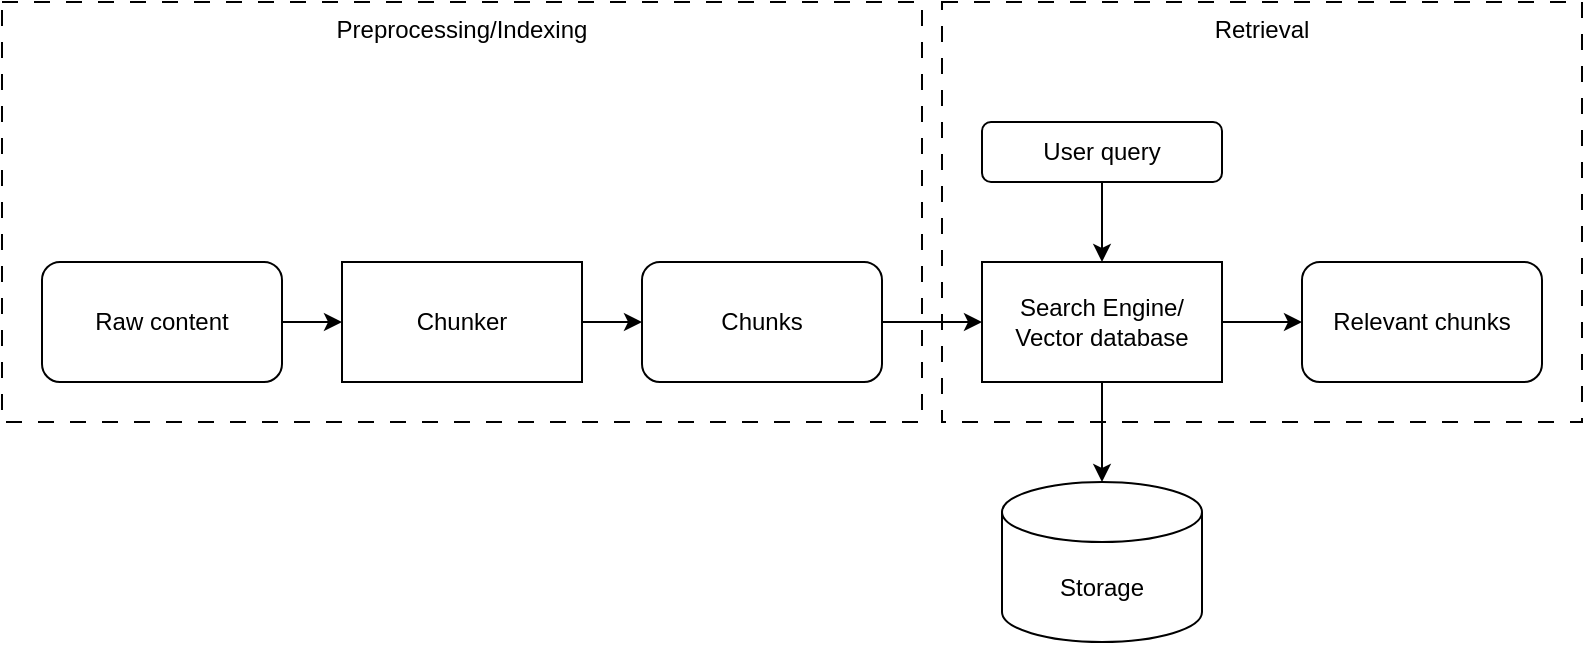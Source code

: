 <mxfile version="26.0.11">
  <diagram name="Page-1" id="PJKbBEheC6ICWmZkn5pH">
    <mxGraphModel dx="2946" dy="1141" grid="1" gridSize="10" guides="1" tooltips="1" connect="1" arrows="1" fold="1" page="1" pageScale="1" pageWidth="850" pageHeight="1100" math="0" shadow="0">
      <root>
        <mxCell id="0" />
        <mxCell id="1" parent="0" />
        <mxCell id="meZ9FdcIyODocP2k3aQp-1" value="Preprocessing/Indexing" style="rounded=0;whiteSpace=wrap;html=1;fillColor=none;dashed=1;dashPattern=8 8;verticalAlign=top;" vertex="1" parent="1">
          <mxGeometry x="20" y="170" width="460" height="210" as="geometry" />
        </mxCell>
        <mxCell id="meZ9FdcIyODocP2k3aQp-2" style="edgeStyle=orthogonalEdgeStyle;rounded=0;orthogonalLoop=1;jettySize=auto;html=1;entryX=0;entryY=0.5;entryDx=0;entryDy=0;" edge="1" parent="1" source="meZ9FdcIyODocP2k3aQp-3" target="meZ9FdcIyODocP2k3aQp-9">
          <mxGeometry relative="1" as="geometry" />
        </mxCell>
        <mxCell id="meZ9FdcIyODocP2k3aQp-3" value="Chunker" style="rounded=0;whiteSpace=wrap;html=1;" vertex="1" parent="1">
          <mxGeometry x="190" y="300" width="120" height="60" as="geometry" />
        </mxCell>
        <mxCell id="meZ9FdcIyODocP2k3aQp-4" style="edgeStyle=orthogonalEdgeStyle;rounded=0;orthogonalLoop=1;jettySize=auto;html=1;entryX=0;entryY=0.5;entryDx=0;entryDy=0;" edge="1" parent="1" source="meZ9FdcIyODocP2k3aQp-5" target="meZ9FdcIyODocP2k3aQp-14">
          <mxGeometry relative="1" as="geometry" />
        </mxCell>
        <mxCell id="meZ9FdcIyODocP2k3aQp-5" value="Search Engine/&lt;div&gt;Vector database&lt;/div&gt;" style="rounded=0;whiteSpace=wrap;html=1;" vertex="1" parent="1">
          <mxGeometry x="510" y="300" width="120" height="60" as="geometry" />
        </mxCell>
        <mxCell id="meZ9FdcIyODocP2k3aQp-6" style="edgeStyle=orthogonalEdgeStyle;rounded=0;orthogonalLoop=1;jettySize=auto;html=1;entryX=0;entryY=0.5;entryDx=0;entryDy=0;" edge="1" parent="1" source="meZ9FdcIyODocP2k3aQp-7" target="meZ9FdcIyODocP2k3aQp-3">
          <mxGeometry relative="1" as="geometry" />
        </mxCell>
        <mxCell id="meZ9FdcIyODocP2k3aQp-7" value="Raw content" style="rounded=1;whiteSpace=wrap;html=1;" vertex="1" parent="1">
          <mxGeometry x="40" y="300" width="120" height="60" as="geometry" />
        </mxCell>
        <mxCell id="meZ9FdcIyODocP2k3aQp-8" style="edgeStyle=orthogonalEdgeStyle;rounded=0;orthogonalLoop=1;jettySize=auto;html=1;entryX=0;entryY=0.5;entryDx=0;entryDy=0;" edge="1" parent="1" source="meZ9FdcIyODocP2k3aQp-9" target="meZ9FdcIyODocP2k3aQp-5">
          <mxGeometry relative="1" as="geometry" />
        </mxCell>
        <mxCell id="meZ9FdcIyODocP2k3aQp-9" value="Chunks" style="rounded=1;whiteSpace=wrap;html=1;" vertex="1" parent="1">
          <mxGeometry x="340" y="300" width="120" height="60" as="geometry" />
        </mxCell>
        <mxCell id="meZ9FdcIyODocP2k3aQp-10" value="Storage" style="shape=cylinder3;whiteSpace=wrap;html=1;boundedLbl=1;backgroundOutline=1;size=15;" vertex="1" parent="1">
          <mxGeometry x="520" y="410" width="100" height="80" as="geometry" />
        </mxCell>
        <mxCell id="meZ9FdcIyODocP2k3aQp-11" style="edgeStyle=orthogonalEdgeStyle;rounded=0;orthogonalLoop=1;jettySize=auto;html=1;entryX=0.5;entryY=0;entryDx=0;entryDy=0;entryPerimeter=0;" edge="1" parent="1" source="meZ9FdcIyODocP2k3aQp-5" target="meZ9FdcIyODocP2k3aQp-10">
          <mxGeometry relative="1" as="geometry" />
        </mxCell>
        <mxCell id="meZ9FdcIyODocP2k3aQp-12" style="edgeStyle=orthogonalEdgeStyle;rounded=0;orthogonalLoop=1;jettySize=auto;html=1;entryX=0.5;entryY=0;entryDx=0;entryDy=0;" edge="1" parent="1" source="meZ9FdcIyODocP2k3aQp-13" target="meZ9FdcIyODocP2k3aQp-5">
          <mxGeometry relative="1" as="geometry" />
        </mxCell>
        <mxCell id="meZ9FdcIyODocP2k3aQp-13" value="User query" style="rounded=1;whiteSpace=wrap;html=1;" vertex="1" parent="1">
          <mxGeometry x="510" y="230" width="120" height="30" as="geometry" />
        </mxCell>
        <mxCell id="meZ9FdcIyODocP2k3aQp-14" value="Relevant chunks" style="rounded=1;whiteSpace=wrap;html=1;" vertex="1" parent="1">
          <mxGeometry x="670" y="300" width="120" height="60" as="geometry" />
        </mxCell>
        <mxCell id="meZ9FdcIyODocP2k3aQp-15" value="Retrieval" style="rounded=0;whiteSpace=wrap;html=1;fillColor=none;dashed=1;dashPattern=8 8;verticalAlign=top;" vertex="1" parent="1">
          <mxGeometry x="490" y="170" width="320" height="210" as="geometry" />
        </mxCell>
      </root>
    </mxGraphModel>
  </diagram>
</mxfile>
